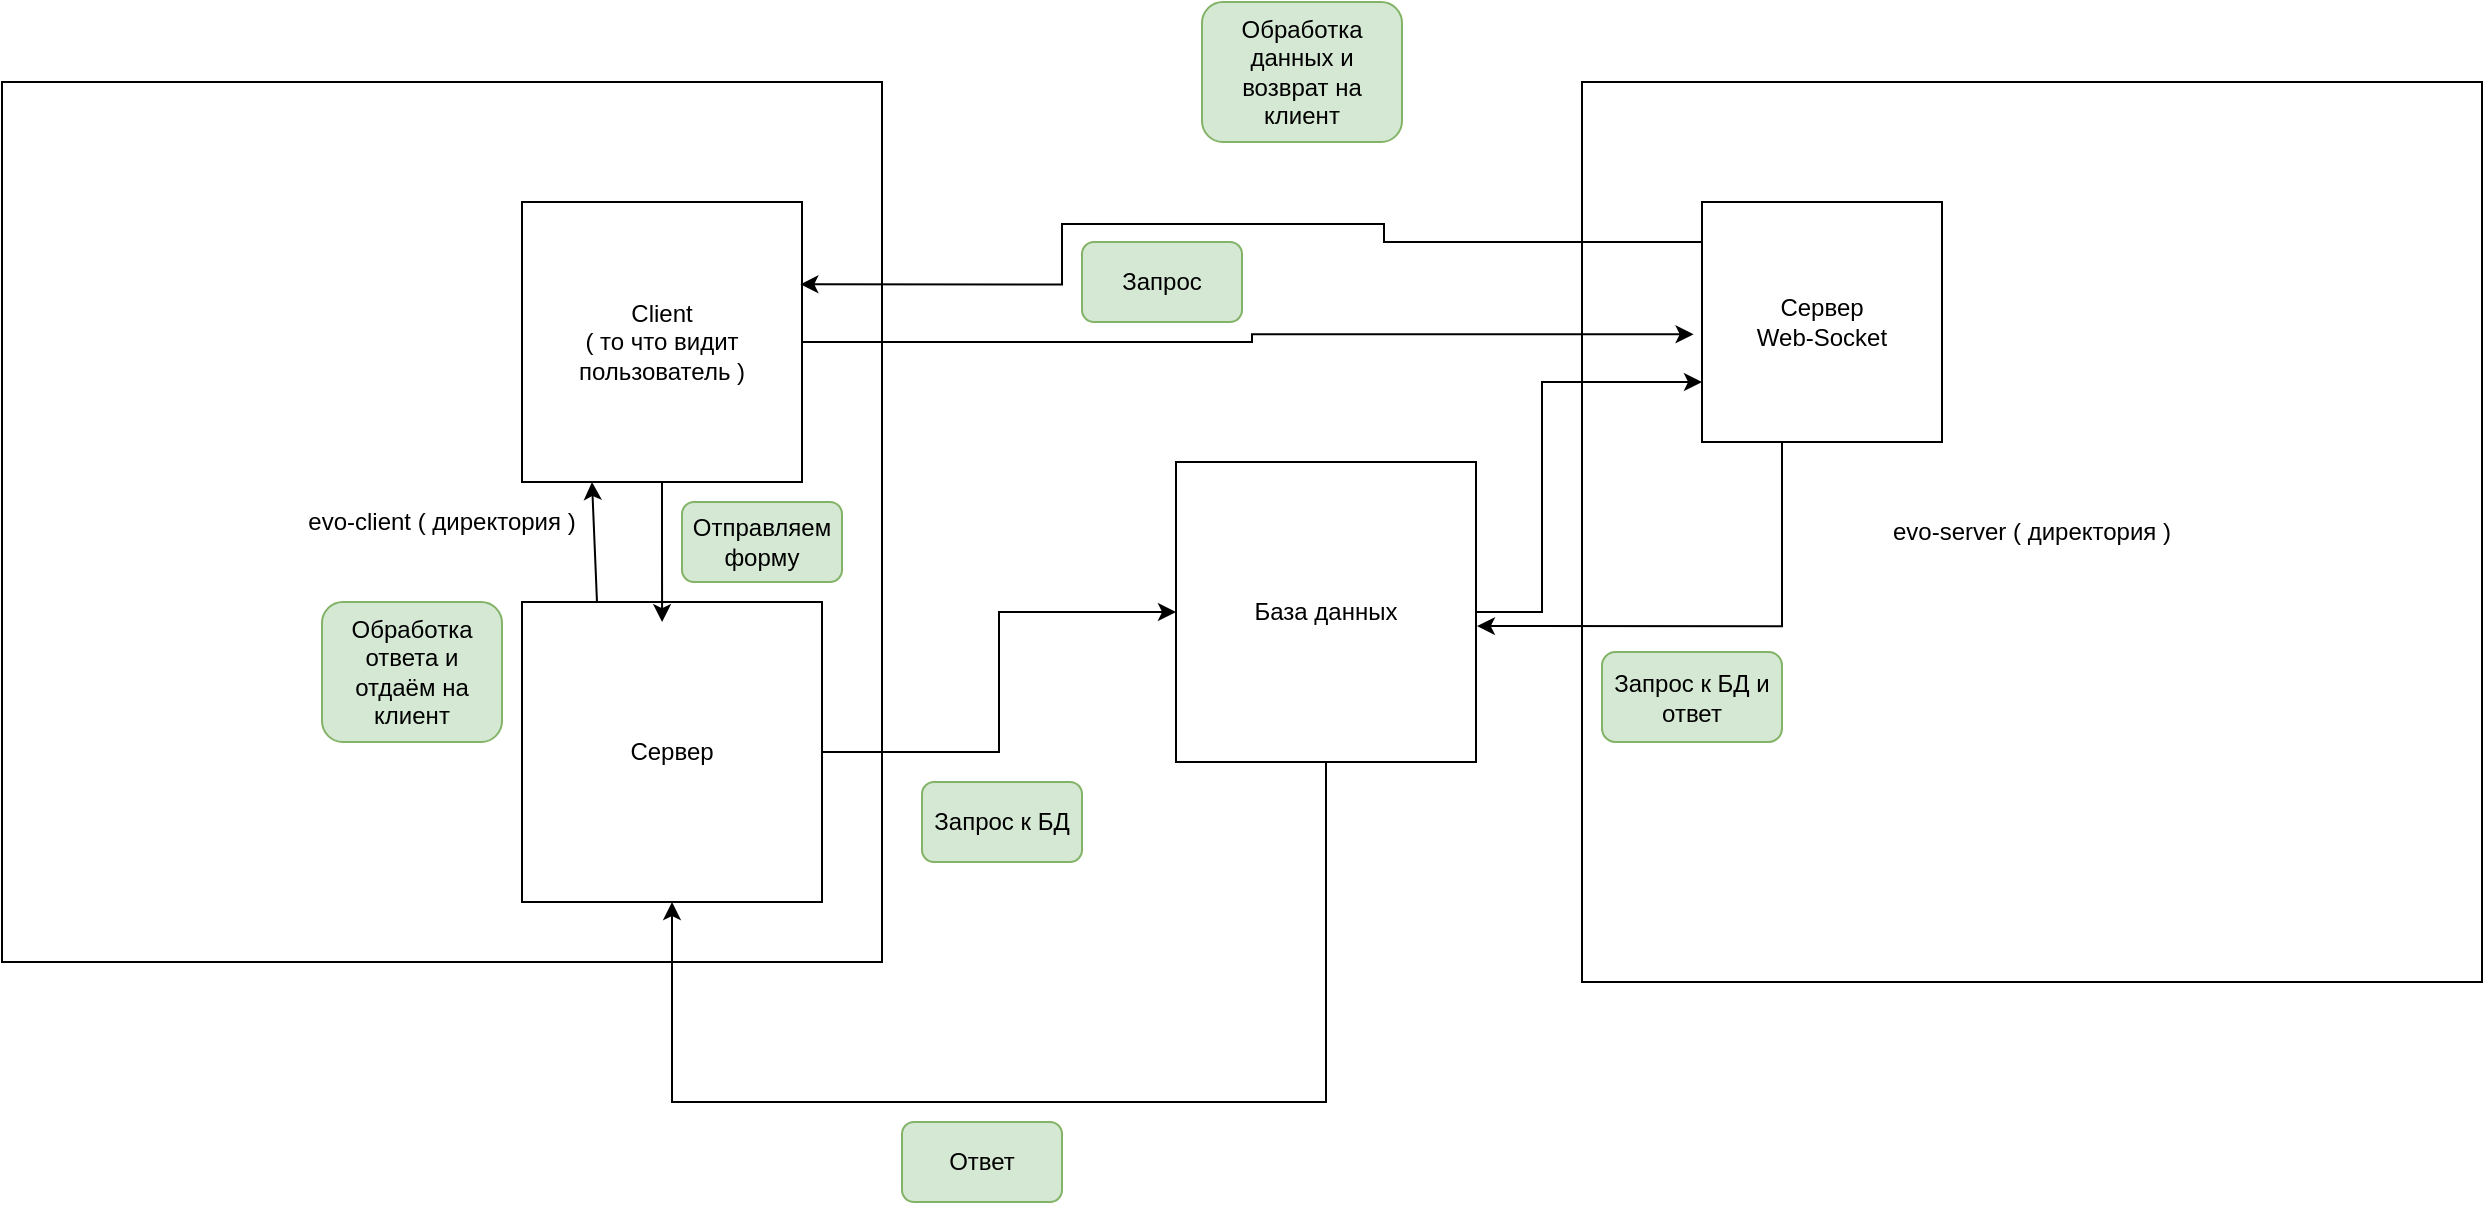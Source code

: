 <mxfile version="23.1.5" type="github">
  <diagram name="Страница — 1" id="pI-KNKlwR6OERJrSRy6i">
    <mxGraphModel dx="1572" dy="712" grid="1" gridSize="10" guides="1" tooltips="1" connect="1" arrows="1" fold="1" page="1" pageScale="1" pageWidth="827" pageHeight="1169" math="0" shadow="0">
      <root>
        <mxCell id="0" />
        <mxCell id="1" parent="0" />
        <mxCell id="0WYbgl3mrpJw4PAzwlCq-15" value="evo-server ( директория )" style="whiteSpace=wrap;html=1;aspect=fixed;" vertex="1" parent="1">
          <mxGeometry x="880" y="110" width="450" height="450" as="geometry" />
        </mxCell>
        <mxCell id="0WYbgl3mrpJw4PAzwlCq-3" value="evo-client ( директория )" style="whiteSpace=wrap;html=1;aspect=fixed;" vertex="1" parent="1">
          <mxGeometry x="90" y="110" width="440" height="440" as="geometry" />
        </mxCell>
        <mxCell id="0WYbgl3mrpJw4PAzwlCq-1" value="Client&lt;br&gt;( то что видит пользователь )" style="whiteSpace=wrap;html=1;aspect=fixed;" vertex="1" parent="1">
          <mxGeometry x="350" y="170" width="140" height="140" as="geometry" />
        </mxCell>
        <mxCell id="0WYbgl3mrpJw4PAzwlCq-7" value="" style="edgeStyle=orthogonalEdgeStyle;rounded=0;orthogonalLoop=1;jettySize=auto;html=1;" edge="1" parent="1" source="0WYbgl3mrpJw4PAzwlCq-2" target="0WYbgl3mrpJw4PAzwlCq-6">
          <mxGeometry relative="1" as="geometry" />
        </mxCell>
        <mxCell id="0WYbgl3mrpJw4PAzwlCq-2" value="Сервер" style="whiteSpace=wrap;html=1;aspect=fixed;" vertex="1" parent="1">
          <mxGeometry x="350" y="370" width="150" height="150" as="geometry" />
        </mxCell>
        <mxCell id="0WYbgl3mrpJw4PAzwlCq-4" style="edgeStyle=orthogonalEdgeStyle;rounded=0;orthogonalLoop=1;jettySize=auto;html=1;entryX=0.467;entryY=0.067;entryDx=0;entryDy=0;entryPerimeter=0;" edge="1" parent="1" source="0WYbgl3mrpJw4PAzwlCq-1" target="0WYbgl3mrpJw4PAzwlCq-2">
          <mxGeometry relative="1" as="geometry" />
        </mxCell>
        <mxCell id="0WYbgl3mrpJw4PAzwlCq-5" value="Отправляем форму" style="rounded=1;whiteSpace=wrap;html=1;fillColor=#d5e8d4;strokeColor=#82b366;" vertex="1" parent="1">
          <mxGeometry x="430" y="320" width="80" height="40" as="geometry" />
        </mxCell>
        <mxCell id="0WYbgl3mrpJw4PAzwlCq-8" style="edgeStyle=orthogonalEdgeStyle;rounded=0;orthogonalLoop=1;jettySize=auto;html=1;" edge="1" parent="1" source="0WYbgl3mrpJw4PAzwlCq-6" target="0WYbgl3mrpJw4PAzwlCq-2">
          <mxGeometry relative="1" as="geometry">
            <mxPoint x="730" y="620" as="targetPoint" />
            <Array as="points">
              <mxPoint x="752" y="620" />
              <mxPoint x="425" y="620" />
            </Array>
          </mxGeometry>
        </mxCell>
        <mxCell id="0WYbgl3mrpJw4PAzwlCq-22" style="edgeStyle=orthogonalEdgeStyle;rounded=0;orthogonalLoop=1;jettySize=auto;html=1;entryX=0;entryY=0.75;entryDx=0;entryDy=0;" edge="1" parent="1" source="0WYbgl3mrpJw4PAzwlCq-6" target="0WYbgl3mrpJw4PAzwlCq-16">
          <mxGeometry relative="1" as="geometry">
            <Array as="points">
              <mxPoint x="860" y="375" />
              <mxPoint x="860" y="260" />
            </Array>
          </mxGeometry>
        </mxCell>
        <mxCell id="0WYbgl3mrpJw4PAzwlCq-6" value="База данных" style="whiteSpace=wrap;html=1;aspect=fixed;" vertex="1" parent="1">
          <mxGeometry x="677" y="300" width="150" height="150" as="geometry" />
        </mxCell>
        <mxCell id="0WYbgl3mrpJw4PAzwlCq-9" value="Запрос к БД" style="rounded=1;whiteSpace=wrap;html=1;fillColor=#d5e8d4;strokeColor=#82b366;" vertex="1" parent="1">
          <mxGeometry x="550" y="460" width="80" height="40" as="geometry" />
        </mxCell>
        <mxCell id="0WYbgl3mrpJw4PAzwlCq-10" value="Ответ" style="rounded=1;whiteSpace=wrap;html=1;fillColor=#d5e8d4;strokeColor=#82b366;" vertex="1" parent="1">
          <mxGeometry x="540" y="630" width="80" height="40" as="geometry" />
        </mxCell>
        <mxCell id="0WYbgl3mrpJw4PAzwlCq-13" value="Обработка ответа и отдаём на клиент" style="rounded=1;whiteSpace=wrap;html=1;fillColor=#d5e8d4;strokeColor=#82b366;" vertex="1" parent="1">
          <mxGeometry x="250" y="370" width="90" height="70" as="geometry" />
        </mxCell>
        <mxCell id="0WYbgl3mrpJw4PAzwlCq-14" value="" style="endArrow=classic;html=1;rounded=0;entryX=0.25;entryY=1;entryDx=0;entryDy=0;exitX=0.25;exitY=0;exitDx=0;exitDy=0;" edge="1" parent="1" source="0WYbgl3mrpJw4PAzwlCq-2" target="0WYbgl3mrpJw4PAzwlCq-1">
          <mxGeometry width="50" height="50" relative="1" as="geometry">
            <mxPoint x="490" y="410" as="sourcePoint" />
            <mxPoint x="540" y="360" as="targetPoint" />
          </mxGeometry>
        </mxCell>
        <mxCell id="0WYbgl3mrpJw4PAzwlCq-24" style="edgeStyle=orthogonalEdgeStyle;rounded=0;orthogonalLoop=1;jettySize=auto;html=1;entryX=0.994;entryY=0.294;entryDx=0;entryDy=0;entryPerimeter=0;" edge="1" parent="1" source="0WYbgl3mrpJw4PAzwlCq-16" target="0WYbgl3mrpJw4PAzwlCq-1">
          <mxGeometry relative="1" as="geometry">
            <mxPoint x="620" y="180" as="targetPoint" />
            <Array as="points">
              <mxPoint x="781" y="190" />
              <mxPoint x="781" y="181" />
              <mxPoint x="620" y="181" />
              <mxPoint x="620" y="211" />
            </Array>
          </mxGeometry>
        </mxCell>
        <mxCell id="0WYbgl3mrpJw4PAzwlCq-16" value="Сервер&lt;br&gt;Web-Socket" style="whiteSpace=wrap;html=1;aspect=fixed;" vertex="1" parent="1">
          <mxGeometry x="940" y="170" width="120" height="120" as="geometry" />
        </mxCell>
        <mxCell id="0WYbgl3mrpJw4PAzwlCq-17" style="edgeStyle=orthogonalEdgeStyle;rounded=0;orthogonalLoop=1;jettySize=auto;html=1;entryX=-0.035;entryY=0.551;entryDx=0;entryDy=0;entryPerimeter=0;" edge="1" parent="1" source="0WYbgl3mrpJw4PAzwlCq-1" target="0WYbgl3mrpJw4PAzwlCq-16">
          <mxGeometry relative="1" as="geometry" />
        </mxCell>
        <mxCell id="0WYbgl3mrpJw4PAzwlCq-18" value="Запрос" style="rounded=1;whiteSpace=wrap;html=1;fillColor=#d5e8d4;strokeColor=#82b366;" vertex="1" parent="1">
          <mxGeometry x="630" y="190" width="80" height="40" as="geometry" />
        </mxCell>
        <mxCell id="0WYbgl3mrpJw4PAzwlCq-19" style="edgeStyle=orthogonalEdgeStyle;rounded=0;orthogonalLoop=1;jettySize=auto;html=1;entryX=1.003;entryY=0.547;entryDx=0;entryDy=0;entryPerimeter=0;" edge="1" parent="1" source="0WYbgl3mrpJw4PAzwlCq-16" target="0WYbgl3mrpJw4PAzwlCq-6">
          <mxGeometry relative="1" as="geometry">
            <Array as="points">
              <mxPoint x="980" y="382" />
            </Array>
          </mxGeometry>
        </mxCell>
        <mxCell id="0WYbgl3mrpJw4PAzwlCq-21" value="Запрос к БД и ответ" style="rounded=1;whiteSpace=wrap;html=1;fillColor=#d5e8d4;strokeColor=#82b366;" vertex="1" parent="1">
          <mxGeometry x="890" y="395" width="90" height="45" as="geometry" />
        </mxCell>
        <mxCell id="0WYbgl3mrpJw4PAzwlCq-23" value="Обработка данных и возврат на клиент" style="rounded=1;whiteSpace=wrap;html=1;fillColor=#d5e8d4;strokeColor=#82b366;" vertex="1" parent="1">
          <mxGeometry x="690" y="70" width="100" height="70" as="geometry" />
        </mxCell>
      </root>
    </mxGraphModel>
  </diagram>
</mxfile>
